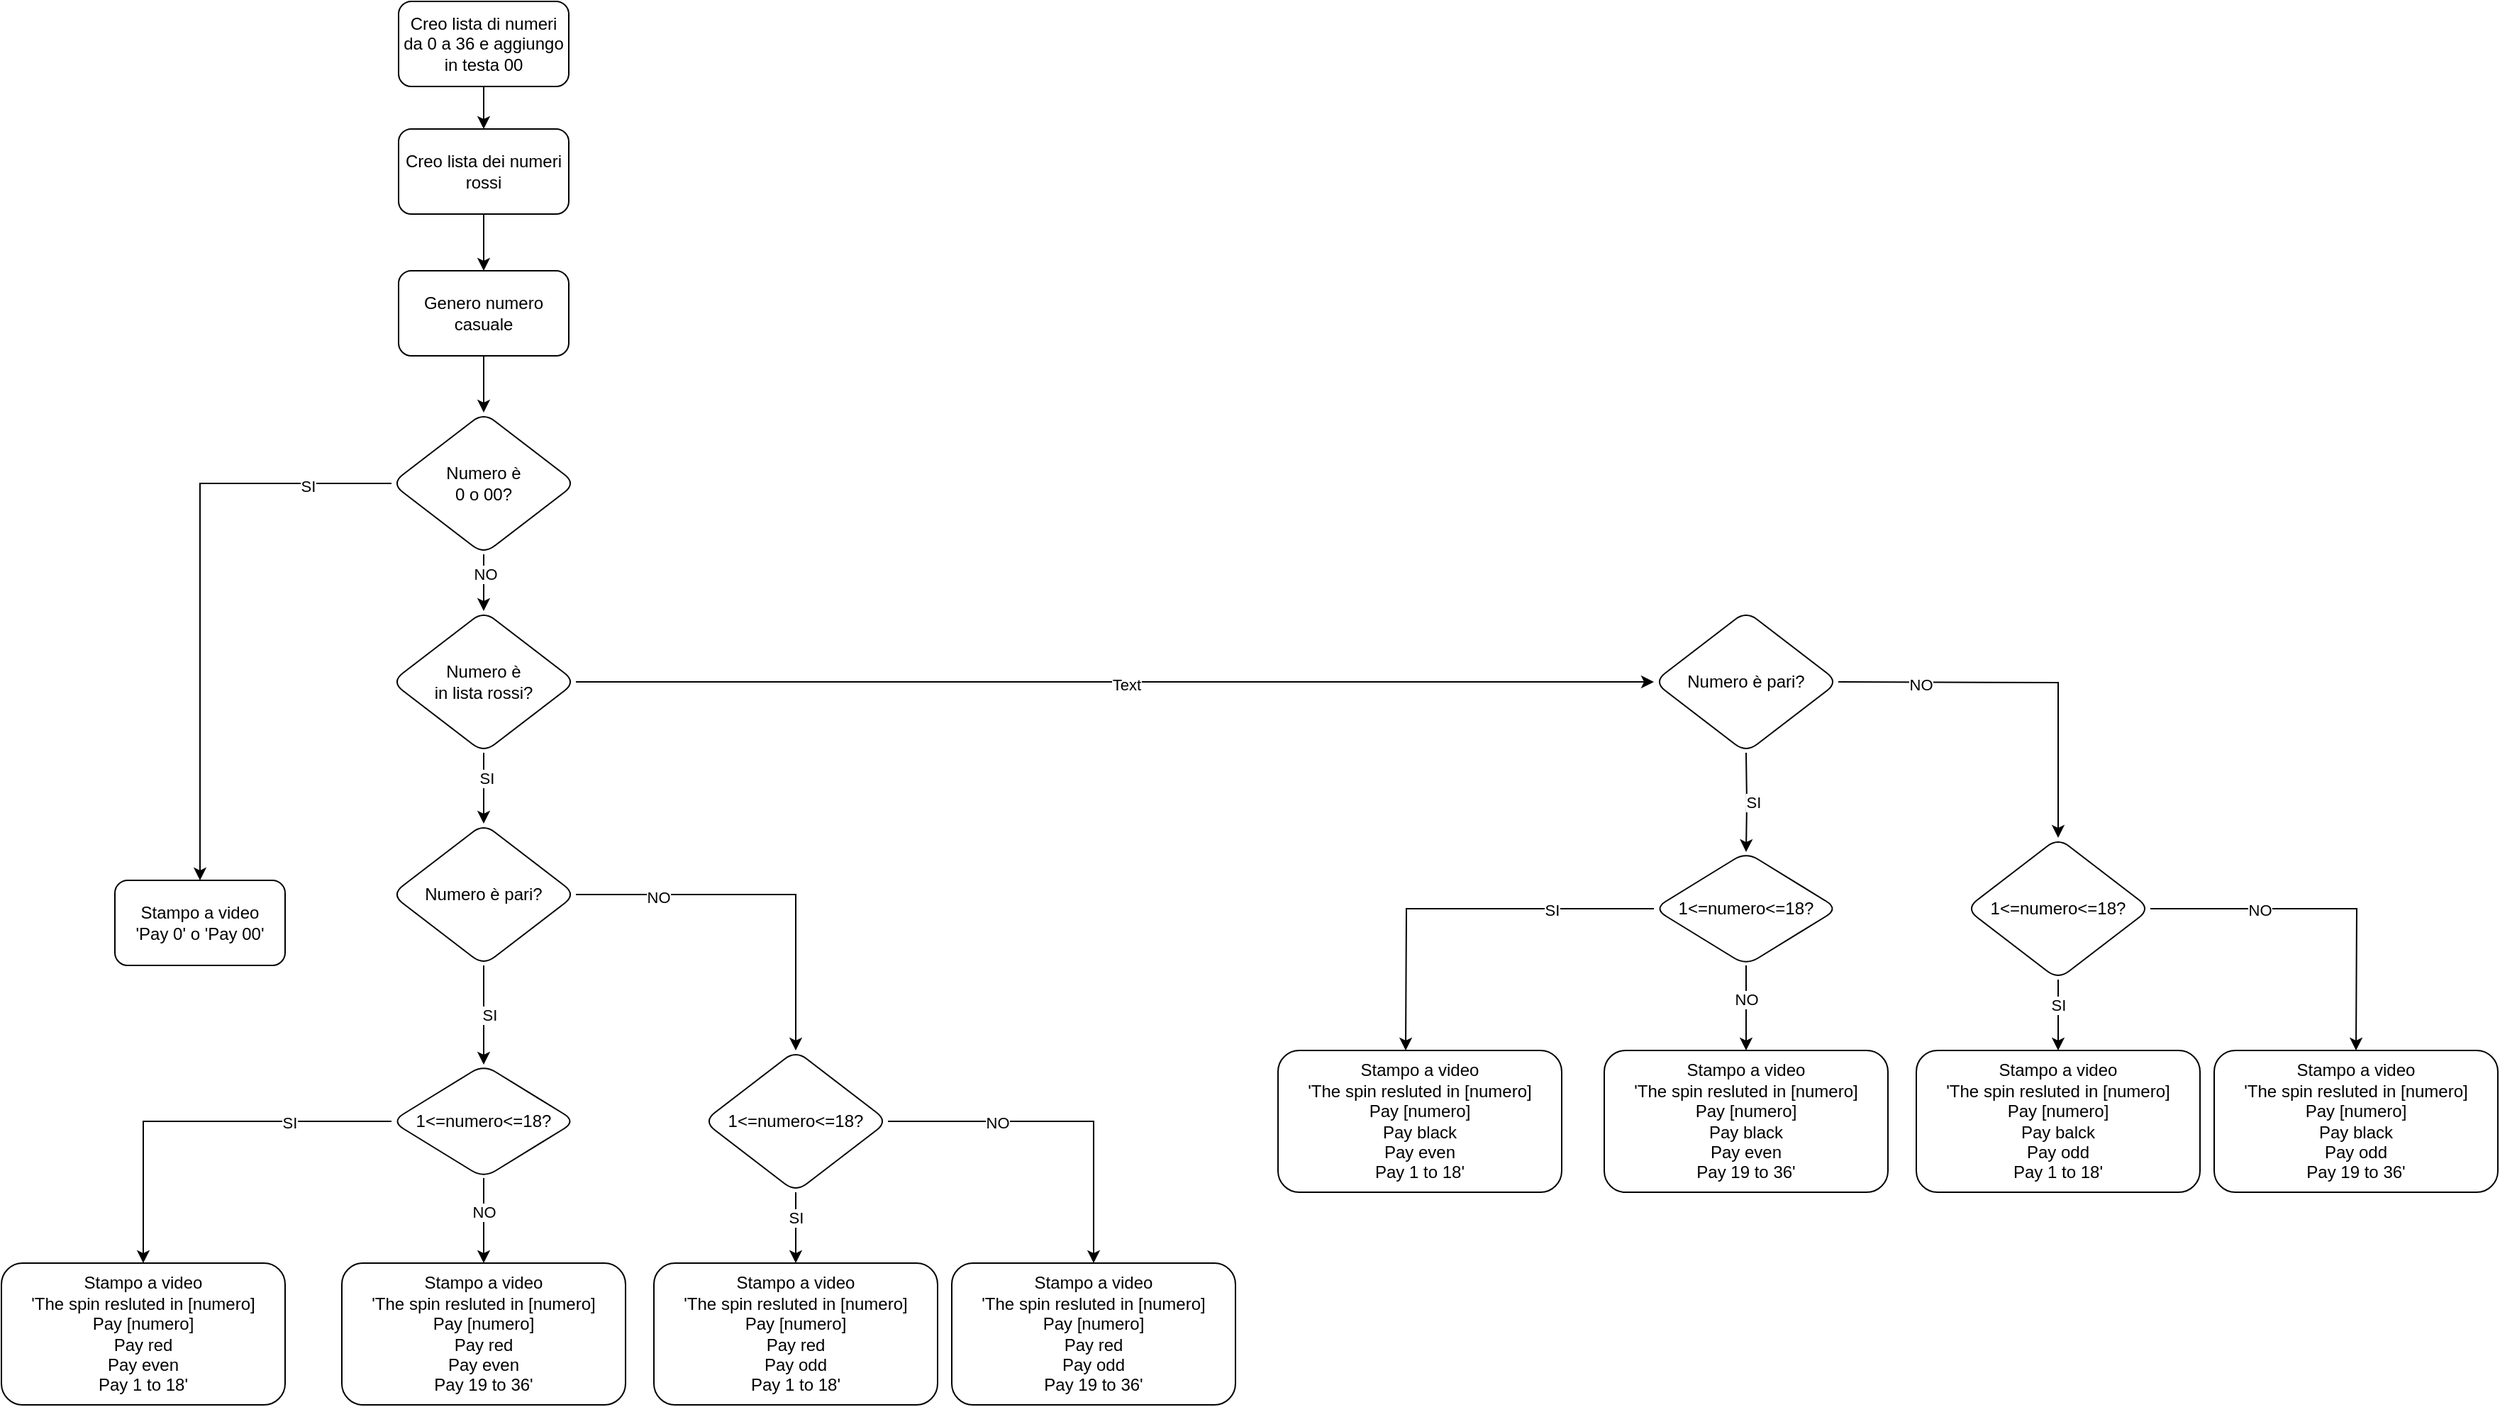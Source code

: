 <mxfile version="24.2.5" type="device">
  <diagram id="C5RBs43oDa-KdzZeNtuy" name="Page-1">
    <mxGraphModel dx="2227" dy="665" grid="1" gridSize="10" guides="1" tooltips="1" connect="1" arrows="1" fold="1" page="1" pageScale="1" pageWidth="827" pageHeight="1169" math="0" shadow="0">
      <root>
        <mxCell id="WIyWlLk6GJQsqaUBKTNV-0" />
        <mxCell id="WIyWlLk6GJQsqaUBKTNV-1" parent="WIyWlLk6GJQsqaUBKTNV-0" />
        <mxCell id="LOND8mxVzKDbTL9_zkrf-2" value="" style="edgeStyle=orthogonalEdgeStyle;rounded=0;orthogonalLoop=1;jettySize=auto;html=1;" edge="1" parent="WIyWlLk6GJQsqaUBKTNV-1" source="LOND8mxVzKDbTL9_zkrf-0" target="LOND8mxVzKDbTL9_zkrf-1">
          <mxGeometry relative="1" as="geometry" />
        </mxCell>
        <mxCell id="LOND8mxVzKDbTL9_zkrf-0" value="Creo lista di numeri da 0 a 36 e aggiungo in testa 00" style="rounded=1;whiteSpace=wrap;html=1;" vertex="1" parent="WIyWlLk6GJQsqaUBKTNV-1">
          <mxGeometry x="220" y="20" width="120" height="60" as="geometry" />
        </mxCell>
        <mxCell id="LOND8mxVzKDbTL9_zkrf-4" value="" style="edgeStyle=orthogonalEdgeStyle;rounded=0;orthogonalLoop=1;jettySize=auto;html=1;" edge="1" parent="WIyWlLk6GJQsqaUBKTNV-1" source="LOND8mxVzKDbTL9_zkrf-1" target="LOND8mxVzKDbTL9_zkrf-3">
          <mxGeometry relative="1" as="geometry" />
        </mxCell>
        <mxCell id="LOND8mxVzKDbTL9_zkrf-1" value="Creo lista dei numeri rossi" style="whiteSpace=wrap;html=1;rounded=1;" vertex="1" parent="WIyWlLk6GJQsqaUBKTNV-1">
          <mxGeometry x="220" y="110" width="120" height="60" as="geometry" />
        </mxCell>
        <mxCell id="LOND8mxVzKDbTL9_zkrf-6" value="" style="edgeStyle=orthogonalEdgeStyle;rounded=0;orthogonalLoop=1;jettySize=auto;html=1;" edge="1" parent="WIyWlLk6GJQsqaUBKTNV-1" source="LOND8mxVzKDbTL9_zkrf-3" target="LOND8mxVzKDbTL9_zkrf-5">
          <mxGeometry relative="1" as="geometry" />
        </mxCell>
        <mxCell id="LOND8mxVzKDbTL9_zkrf-3" value="Genero numero casuale" style="whiteSpace=wrap;html=1;rounded=1;" vertex="1" parent="WIyWlLk6GJQsqaUBKTNV-1">
          <mxGeometry x="220" y="210" width="120" height="60" as="geometry" />
        </mxCell>
        <mxCell id="LOND8mxVzKDbTL9_zkrf-10" value="" style="edgeStyle=orthogonalEdgeStyle;rounded=0;orthogonalLoop=1;jettySize=auto;html=1;" edge="1" parent="WIyWlLk6GJQsqaUBKTNV-1" source="LOND8mxVzKDbTL9_zkrf-5" target="LOND8mxVzKDbTL9_zkrf-9">
          <mxGeometry relative="1" as="geometry" />
        </mxCell>
        <mxCell id="LOND8mxVzKDbTL9_zkrf-14" value="NO" style="edgeLabel;html=1;align=center;verticalAlign=middle;resizable=0;points=[];" vertex="1" connectable="0" parent="LOND8mxVzKDbTL9_zkrf-10">
          <mxGeometry x="-0.3" y="1" relative="1" as="geometry">
            <mxPoint as="offset" />
          </mxGeometry>
        </mxCell>
        <mxCell id="LOND8mxVzKDbTL9_zkrf-12" value="" style="edgeStyle=orthogonalEdgeStyle;rounded=0;orthogonalLoop=1;jettySize=auto;html=1;" edge="1" parent="WIyWlLk6GJQsqaUBKTNV-1" source="LOND8mxVzKDbTL9_zkrf-5" target="LOND8mxVzKDbTL9_zkrf-11">
          <mxGeometry relative="1" as="geometry" />
        </mxCell>
        <mxCell id="LOND8mxVzKDbTL9_zkrf-13" value="SI" style="edgeLabel;html=1;align=center;verticalAlign=middle;resizable=0;points=[];" vertex="1" connectable="0" parent="LOND8mxVzKDbTL9_zkrf-12">
          <mxGeometry x="-0.714" y="2" relative="1" as="geometry">
            <mxPoint as="offset" />
          </mxGeometry>
        </mxCell>
        <mxCell id="LOND8mxVzKDbTL9_zkrf-5" value="Numero è&lt;div&gt;0 o 00?&lt;/div&gt;" style="rhombus;whiteSpace=wrap;html=1;rounded=1;" vertex="1" parent="WIyWlLk6GJQsqaUBKTNV-1">
          <mxGeometry x="215" y="310" width="130" height="100" as="geometry" />
        </mxCell>
        <mxCell id="LOND8mxVzKDbTL9_zkrf-29" value="" style="edgeStyle=orthogonalEdgeStyle;rounded=0;orthogonalLoop=1;jettySize=auto;html=1;" edge="1" parent="WIyWlLk6GJQsqaUBKTNV-1" source="LOND8mxVzKDbTL9_zkrf-9" target="LOND8mxVzKDbTL9_zkrf-28">
          <mxGeometry relative="1" as="geometry" />
        </mxCell>
        <mxCell id="LOND8mxVzKDbTL9_zkrf-30" value="SI" style="edgeLabel;html=1;align=center;verticalAlign=middle;resizable=0;points=[];" vertex="1" connectable="0" parent="LOND8mxVzKDbTL9_zkrf-29">
          <mxGeometry x="-0.347" y="2" relative="1" as="geometry">
            <mxPoint y="1" as="offset" />
          </mxGeometry>
        </mxCell>
        <mxCell id="LOND8mxVzKDbTL9_zkrf-46" value="" style="edgeStyle=orthogonalEdgeStyle;rounded=0;orthogonalLoop=1;jettySize=auto;html=1;" edge="1" parent="WIyWlLk6GJQsqaUBKTNV-1" source="LOND8mxVzKDbTL9_zkrf-9" target="LOND8mxVzKDbTL9_zkrf-45">
          <mxGeometry relative="1" as="geometry" />
        </mxCell>
        <mxCell id="LOND8mxVzKDbTL9_zkrf-61" value="Text" style="edgeLabel;html=1;align=center;verticalAlign=middle;resizable=0;points=[];" vertex="1" connectable="0" parent="LOND8mxVzKDbTL9_zkrf-46">
          <mxGeometry x="0.021" y="-2" relative="1" as="geometry">
            <mxPoint as="offset" />
          </mxGeometry>
        </mxCell>
        <mxCell id="LOND8mxVzKDbTL9_zkrf-9" value="Numero è&lt;div&gt;in lista rossi?&lt;/div&gt;" style="rhombus;whiteSpace=wrap;html=1;rounded=1;" vertex="1" parent="WIyWlLk6GJQsqaUBKTNV-1">
          <mxGeometry x="215" y="450" width="130" height="100" as="geometry" />
        </mxCell>
        <mxCell id="LOND8mxVzKDbTL9_zkrf-11" value="Stampo a video&lt;div&gt;&#39;Pay 0&#39; o &#39;Pay 00&#39;&lt;/div&gt;" style="whiteSpace=wrap;html=1;rounded=1;" vertex="1" parent="WIyWlLk6GJQsqaUBKTNV-1">
          <mxGeometry x="20" y="640" width="120" height="60" as="geometry" />
        </mxCell>
        <mxCell id="LOND8mxVzKDbTL9_zkrf-20" value="Stampo a video&lt;div&gt;&#39;The spin resluted in [numero]&lt;/div&gt;&lt;div&gt;Pay [numero]&lt;/div&gt;&lt;div&gt;Pay balck&lt;/div&gt;&lt;div&gt;Pay odd&lt;/div&gt;&lt;div&gt;Pay 1 to 18&#39;&lt;/div&gt;" style="whiteSpace=wrap;html=1;rounded=1;" vertex="1" parent="WIyWlLk6GJQsqaUBKTNV-1">
          <mxGeometry x="1290" y="760" width="200" height="100" as="geometry" />
        </mxCell>
        <mxCell id="LOND8mxVzKDbTL9_zkrf-21" value="Stampo a video&lt;div&gt;&#39;The spin resluted in [numero]&lt;/div&gt;&lt;div&gt;Pay [numero]&lt;/div&gt;&lt;div&gt;Pay black&lt;/div&gt;&lt;div&gt;Pay odd&lt;/div&gt;&lt;div&gt;Pay 19 to 36&#39;&lt;/div&gt;" style="whiteSpace=wrap;html=1;rounded=1;" vertex="1" parent="WIyWlLk6GJQsqaUBKTNV-1">
          <mxGeometry x="1500" y="760" width="200" height="100" as="geometry" />
        </mxCell>
        <mxCell id="LOND8mxVzKDbTL9_zkrf-22" value="Stampo a video&lt;div&gt;&#39;The spin resluted in [numero]&lt;/div&gt;&lt;div&gt;Pay [numero]&lt;/div&gt;&lt;div&gt;Pay black&lt;/div&gt;&lt;div&gt;Pay even&lt;/div&gt;&lt;div&gt;Pay 1 to 18&#39;&lt;/div&gt;" style="whiteSpace=wrap;html=1;rounded=1;" vertex="1" parent="WIyWlLk6GJQsqaUBKTNV-1">
          <mxGeometry x="840" y="760" width="200" height="100" as="geometry" />
        </mxCell>
        <mxCell id="LOND8mxVzKDbTL9_zkrf-23" value="Stampo a video&lt;div&gt;&#39;The spin resluted in [numero]&lt;/div&gt;&lt;div&gt;Pay [numero]&lt;/div&gt;&lt;div&gt;Pay black&lt;/div&gt;&lt;div&gt;Pay even&lt;/div&gt;&lt;div&gt;Pay 19 to 36&#39;&lt;/div&gt;" style="whiteSpace=wrap;html=1;rounded=1;" vertex="1" parent="WIyWlLk6GJQsqaUBKTNV-1">
          <mxGeometry x="1070" y="760" width="200" height="100" as="geometry" />
        </mxCell>
        <mxCell id="LOND8mxVzKDbTL9_zkrf-24" value="Stampo a video&lt;div&gt;&#39;The spin resluted in [numero]&lt;/div&gt;&lt;div&gt;Pay [numero]&lt;/div&gt;&lt;div&gt;Pay red&lt;/div&gt;&lt;div&gt;Pay odd&lt;/div&gt;&lt;div&gt;Pay 1 to 18&#39;&lt;/div&gt;" style="whiteSpace=wrap;html=1;rounded=1;" vertex="1" parent="WIyWlLk6GJQsqaUBKTNV-1">
          <mxGeometry x="400" y="910" width="200" height="100" as="geometry" />
        </mxCell>
        <mxCell id="LOND8mxVzKDbTL9_zkrf-25" value="Stampo a video&lt;div&gt;&#39;The spin resluted in [numero]&lt;/div&gt;&lt;div&gt;Pay [numero]&lt;/div&gt;&lt;div&gt;Pay red&lt;/div&gt;&lt;div&gt;Pay odd&lt;/div&gt;&lt;div&gt;Pay 19 to 36&#39;&lt;/div&gt;" style="whiteSpace=wrap;html=1;rounded=1;" vertex="1" parent="WIyWlLk6GJQsqaUBKTNV-1">
          <mxGeometry x="610" y="910" width="200" height="100" as="geometry" />
        </mxCell>
        <mxCell id="LOND8mxVzKDbTL9_zkrf-26" value="Stampo a video&lt;div&gt;&#39;The spin resluted in [numero]&lt;/div&gt;&lt;div&gt;Pay [numero]&lt;/div&gt;&lt;div&gt;Pay red&lt;/div&gt;&lt;div&gt;Pay even&lt;/div&gt;&lt;div&gt;Pay 1 to 18&#39;&lt;/div&gt;" style="whiteSpace=wrap;html=1;rounded=1;" vertex="1" parent="WIyWlLk6GJQsqaUBKTNV-1">
          <mxGeometry x="-60" y="910" width="200" height="100" as="geometry" />
        </mxCell>
        <mxCell id="LOND8mxVzKDbTL9_zkrf-27" value="Stampo a video&lt;div&gt;&#39;The spin resluted in [numero]&lt;/div&gt;&lt;div&gt;Pay [numero]&lt;/div&gt;&lt;div&gt;Pay red&lt;/div&gt;&lt;div&gt;Pay even&lt;/div&gt;&lt;div&gt;Pay 19 to 36&#39;&lt;/div&gt;" style="whiteSpace=wrap;html=1;rounded=1;" vertex="1" parent="WIyWlLk6GJQsqaUBKTNV-1">
          <mxGeometry x="180" y="910" width="200" height="100" as="geometry" />
        </mxCell>
        <mxCell id="LOND8mxVzKDbTL9_zkrf-32" value="" style="edgeStyle=orthogonalEdgeStyle;rounded=0;orthogonalLoop=1;jettySize=auto;html=1;" edge="1" parent="WIyWlLk6GJQsqaUBKTNV-1" source="LOND8mxVzKDbTL9_zkrf-28" target="LOND8mxVzKDbTL9_zkrf-31">
          <mxGeometry relative="1" as="geometry" />
        </mxCell>
        <mxCell id="LOND8mxVzKDbTL9_zkrf-33" value="SI" style="edgeLabel;html=1;align=center;verticalAlign=middle;resizable=0;points=[];" vertex="1" connectable="0" parent="LOND8mxVzKDbTL9_zkrf-32">
          <mxGeometry x="-0.007" y="4" relative="1" as="geometry">
            <mxPoint as="offset" />
          </mxGeometry>
        </mxCell>
        <mxCell id="LOND8mxVzKDbTL9_zkrf-39" value="" style="edgeStyle=orthogonalEdgeStyle;rounded=0;orthogonalLoop=1;jettySize=auto;html=1;" edge="1" parent="WIyWlLk6GJQsqaUBKTNV-1" source="LOND8mxVzKDbTL9_zkrf-28" target="LOND8mxVzKDbTL9_zkrf-38">
          <mxGeometry relative="1" as="geometry" />
        </mxCell>
        <mxCell id="LOND8mxVzKDbTL9_zkrf-40" value="NO" style="edgeLabel;html=1;align=center;verticalAlign=middle;resizable=0;points=[];" vertex="1" connectable="0" parent="LOND8mxVzKDbTL9_zkrf-39">
          <mxGeometry x="-0.564" y="-2" relative="1" as="geometry">
            <mxPoint as="offset" />
          </mxGeometry>
        </mxCell>
        <mxCell id="LOND8mxVzKDbTL9_zkrf-28" value="Numero è pari?" style="rhombus;whiteSpace=wrap;html=1;rounded=1;" vertex="1" parent="WIyWlLk6GJQsqaUBKTNV-1">
          <mxGeometry x="215" y="600" width="130" height="100" as="geometry" />
        </mxCell>
        <mxCell id="LOND8mxVzKDbTL9_zkrf-34" style="edgeStyle=orthogonalEdgeStyle;rounded=0;orthogonalLoop=1;jettySize=auto;html=1;" edge="1" parent="WIyWlLk6GJQsqaUBKTNV-1" source="LOND8mxVzKDbTL9_zkrf-31" target="LOND8mxVzKDbTL9_zkrf-26">
          <mxGeometry relative="1" as="geometry" />
        </mxCell>
        <mxCell id="LOND8mxVzKDbTL9_zkrf-35" value="SI" style="edgeLabel;html=1;align=center;verticalAlign=middle;resizable=0;points=[];" vertex="1" connectable="0" parent="LOND8mxVzKDbTL9_zkrf-34">
          <mxGeometry x="-0.472" y="1" relative="1" as="geometry">
            <mxPoint as="offset" />
          </mxGeometry>
        </mxCell>
        <mxCell id="LOND8mxVzKDbTL9_zkrf-36" style="edgeStyle=orthogonalEdgeStyle;rounded=0;orthogonalLoop=1;jettySize=auto;html=1;exitX=0.5;exitY=1;exitDx=0;exitDy=0;entryX=0.5;entryY=0;entryDx=0;entryDy=0;" edge="1" parent="WIyWlLk6GJQsqaUBKTNV-1" source="LOND8mxVzKDbTL9_zkrf-31" target="LOND8mxVzKDbTL9_zkrf-27">
          <mxGeometry relative="1" as="geometry" />
        </mxCell>
        <mxCell id="LOND8mxVzKDbTL9_zkrf-37" value="NO" style="edgeLabel;html=1;align=center;verticalAlign=middle;resizable=0;points=[];" vertex="1" connectable="0" parent="LOND8mxVzKDbTL9_zkrf-36">
          <mxGeometry x="-0.175" relative="1" as="geometry">
            <mxPoint y="-1" as="offset" />
          </mxGeometry>
        </mxCell>
        <mxCell id="LOND8mxVzKDbTL9_zkrf-31" value="1&amp;lt;=numero&amp;lt;=18?" style="rhombus;whiteSpace=wrap;html=1;rounded=1;" vertex="1" parent="WIyWlLk6GJQsqaUBKTNV-1">
          <mxGeometry x="215" y="770" width="130" height="80" as="geometry" />
        </mxCell>
        <mxCell id="LOND8mxVzKDbTL9_zkrf-41" style="edgeStyle=orthogonalEdgeStyle;rounded=0;orthogonalLoop=1;jettySize=auto;html=1;exitX=0.5;exitY=1;exitDx=0;exitDy=0;entryX=0.5;entryY=0;entryDx=0;entryDy=0;" edge="1" parent="WIyWlLk6GJQsqaUBKTNV-1" source="LOND8mxVzKDbTL9_zkrf-38" target="LOND8mxVzKDbTL9_zkrf-24">
          <mxGeometry relative="1" as="geometry" />
        </mxCell>
        <mxCell id="LOND8mxVzKDbTL9_zkrf-42" value="SI" style="edgeLabel;html=1;align=center;verticalAlign=middle;resizable=0;points=[];" vertex="1" connectable="0" parent="LOND8mxVzKDbTL9_zkrf-41">
          <mxGeometry x="-0.284" relative="1" as="geometry">
            <mxPoint as="offset" />
          </mxGeometry>
        </mxCell>
        <mxCell id="LOND8mxVzKDbTL9_zkrf-43" style="edgeStyle=orthogonalEdgeStyle;rounded=0;orthogonalLoop=1;jettySize=auto;html=1;exitX=1;exitY=0.5;exitDx=0;exitDy=0;entryX=0.5;entryY=0;entryDx=0;entryDy=0;" edge="1" parent="WIyWlLk6GJQsqaUBKTNV-1" source="LOND8mxVzKDbTL9_zkrf-38" target="LOND8mxVzKDbTL9_zkrf-25">
          <mxGeometry relative="1" as="geometry" />
        </mxCell>
        <mxCell id="LOND8mxVzKDbTL9_zkrf-44" value="NO" style="edgeLabel;html=1;align=center;verticalAlign=middle;resizable=0;points=[];" vertex="1" connectable="0" parent="LOND8mxVzKDbTL9_zkrf-43">
          <mxGeometry x="-0.377" y="-1" relative="1" as="geometry">
            <mxPoint as="offset" />
          </mxGeometry>
        </mxCell>
        <mxCell id="LOND8mxVzKDbTL9_zkrf-38" value="1&amp;lt;=numero&amp;lt;=18?" style="rhombus;whiteSpace=wrap;html=1;rounded=1;" vertex="1" parent="WIyWlLk6GJQsqaUBKTNV-1">
          <mxGeometry x="435" y="760" width="130" height="100" as="geometry" />
        </mxCell>
        <mxCell id="LOND8mxVzKDbTL9_zkrf-45" value="Numero è pari?" style="rhombus;whiteSpace=wrap;html=1;rounded=1;" vertex="1" parent="WIyWlLk6GJQsqaUBKTNV-1">
          <mxGeometry x="1105" y="450" width="130" height="100" as="geometry" />
        </mxCell>
        <mxCell id="LOND8mxVzKDbTL9_zkrf-47" value="" style="edgeStyle=orthogonalEdgeStyle;rounded=0;orthogonalLoop=1;jettySize=auto;html=1;" edge="1" parent="WIyWlLk6GJQsqaUBKTNV-1" target="LOND8mxVzKDbTL9_zkrf-55">
          <mxGeometry relative="1" as="geometry">
            <mxPoint x="1170" y="550" as="sourcePoint" />
          </mxGeometry>
        </mxCell>
        <mxCell id="LOND8mxVzKDbTL9_zkrf-48" value="SI" style="edgeLabel;html=1;align=center;verticalAlign=middle;resizable=0;points=[];" vertex="1" connectable="0" parent="LOND8mxVzKDbTL9_zkrf-47">
          <mxGeometry x="-0.007" y="4" relative="1" as="geometry">
            <mxPoint as="offset" />
          </mxGeometry>
        </mxCell>
        <mxCell id="LOND8mxVzKDbTL9_zkrf-49" value="" style="edgeStyle=orthogonalEdgeStyle;rounded=0;orthogonalLoop=1;jettySize=auto;html=1;" edge="1" parent="WIyWlLk6GJQsqaUBKTNV-1" target="LOND8mxVzKDbTL9_zkrf-60">
          <mxGeometry relative="1" as="geometry">
            <mxPoint x="1235" y="500" as="sourcePoint" />
          </mxGeometry>
        </mxCell>
        <mxCell id="LOND8mxVzKDbTL9_zkrf-50" value="NO" style="edgeLabel;html=1;align=center;verticalAlign=middle;resizable=0;points=[];" vertex="1" connectable="0" parent="LOND8mxVzKDbTL9_zkrf-49">
          <mxGeometry x="-0.564" y="-2" relative="1" as="geometry">
            <mxPoint as="offset" />
          </mxGeometry>
        </mxCell>
        <mxCell id="LOND8mxVzKDbTL9_zkrf-51" style="edgeStyle=orthogonalEdgeStyle;rounded=0;orthogonalLoop=1;jettySize=auto;html=1;" edge="1" parent="WIyWlLk6GJQsqaUBKTNV-1" source="LOND8mxVzKDbTL9_zkrf-55">
          <mxGeometry relative="1" as="geometry">
            <mxPoint x="930" y="760" as="targetPoint" />
          </mxGeometry>
        </mxCell>
        <mxCell id="LOND8mxVzKDbTL9_zkrf-52" value="SI" style="edgeLabel;html=1;align=center;verticalAlign=middle;resizable=0;points=[];" vertex="1" connectable="0" parent="LOND8mxVzKDbTL9_zkrf-51">
          <mxGeometry x="-0.472" y="1" relative="1" as="geometry">
            <mxPoint as="offset" />
          </mxGeometry>
        </mxCell>
        <mxCell id="LOND8mxVzKDbTL9_zkrf-53" style="edgeStyle=orthogonalEdgeStyle;rounded=0;orthogonalLoop=1;jettySize=auto;html=1;exitX=0.5;exitY=1;exitDx=0;exitDy=0;entryX=0.5;entryY=0;entryDx=0;entryDy=0;" edge="1" parent="WIyWlLk6GJQsqaUBKTNV-1" source="LOND8mxVzKDbTL9_zkrf-55">
          <mxGeometry relative="1" as="geometry">
            <mxPoint x="1170" y="760" as="targetPoint" />
          </mxGeometry>
        </mxCell>
        <mxCell id="LOND8mxVzKDbTL9_zkrf-54" value="NO" style="edgeLabel;html=1;align=center;verticalAlign=middle;resizable=0;points=[];" vertex="1" connectable="0" parent="LOND8mxVzKDbTL9_zkrf-53">
          <mxGeometry x="-0.175" relative="1" as="geometry">
            <mxPoint y="-1" as="offset" />
          </mxGeometry>
        </mxCell>
        <mxCell id="LOND8mxVzKDbTL9_zkrf-55" value="1&amp;lt;=numero&amp;lt;=18?" style="rhombus;whiteSpace=wrap;html=1;rounded=1;" vertex="1" parent="WIyWlLk6GJQsqaUBKTNV-1">
          <mxGeometry x="1105" y="620" width="130" height="80" as="geometry" />
        </mxCell>
        <mxCell id="LOND8mxVzKDbTL9_zkrf-56" style="edgeStyle=orthogonalEdgeStyle;rounded=0;orthogonalLoop=1;jettySize=auto;html=1;exitX=0.5;exitY=1;exitDx=0;exitDy=0;entryX=0.5;entryY=0;entryDx=0;entryDy=0;" edge="1" parent="WIyWlLk6GJQsqaUBKTNV-1" source="LOND8mxVzKDbTL9_zkrf-60">
          <mxGeometry relative="1" as="geometry">
            <mxPoint x="1390" y="760" as="targetPoint" />
          </mxGeometry>
        </mxCell>
        <mxCell id="LOND8mxVzKDbTL9_zkrf-57" value="SI" style="edgeLabel;html=1;align=center;verticalAlign=middle;resizable=0;points=[];" vertex="1" connectable="0" parent="LOND8mxVzKDbTL9_zkrf-56">
          <mxGeometry x="-0.284" relative="1" as="geometry">
            <mxPoint as="offset" />
          </mxGeometry>
        </mxCell>
        <mxCell id="LOND8mxVzKDbTL9_zkrf-58" style="edgeStyle=orthogonalEdgeStyle;rounded=0;orthogonalLoop=1;jettySize=auto;html=1;exitX=1;exitY=0.5;exitDx=0;exitDy=0;entryX=0.5;entryY=0;entryDx=0;entryDy=0;" edge="1" parent="WIyWlLk6GJQsqaUBKTNV-1" source="LOND8mxVzKDbTL9_zkrf-60">
          <mxGeometry relative="1" as="geometry">
            <mxPoint x="1600" y="760" as="targetPoint" />
          </mxGeometry>
        </mxCell>
        <mxCell id="LOND8mxVzKDbTL9_zkrf-59" value="NO" style="edgeLabel;html=1;align=center;verticalAlign=middle;resizable=0;points=[];" vertex="1" connectable="0" parent="LOND8mxVzKDbTL9_zkrf-58">
          <mxGeometry x="-0.377" y="-1" relative="1" as="geometry">
            <mxPoint as="offset" />
          </mxGeometry>
        </mxCell>
        <mxCell id="LOND8mxVzKDbTL9_zkrf-60" value="1&amp;lt;=numero&amp;lt;=18?" style="rhombus;whiteSpace=wrap;html=1;rounded=1;" vertex="1" parent="WIyWlLk6GJQsqaUBKTNV-1">
          <mxGeometry x="1325" y="610" width="130" height="100" as="geometry" />
        </mxCell>
      </root>
    </mxGraphModel>
  </diagram>
</mxfile>
